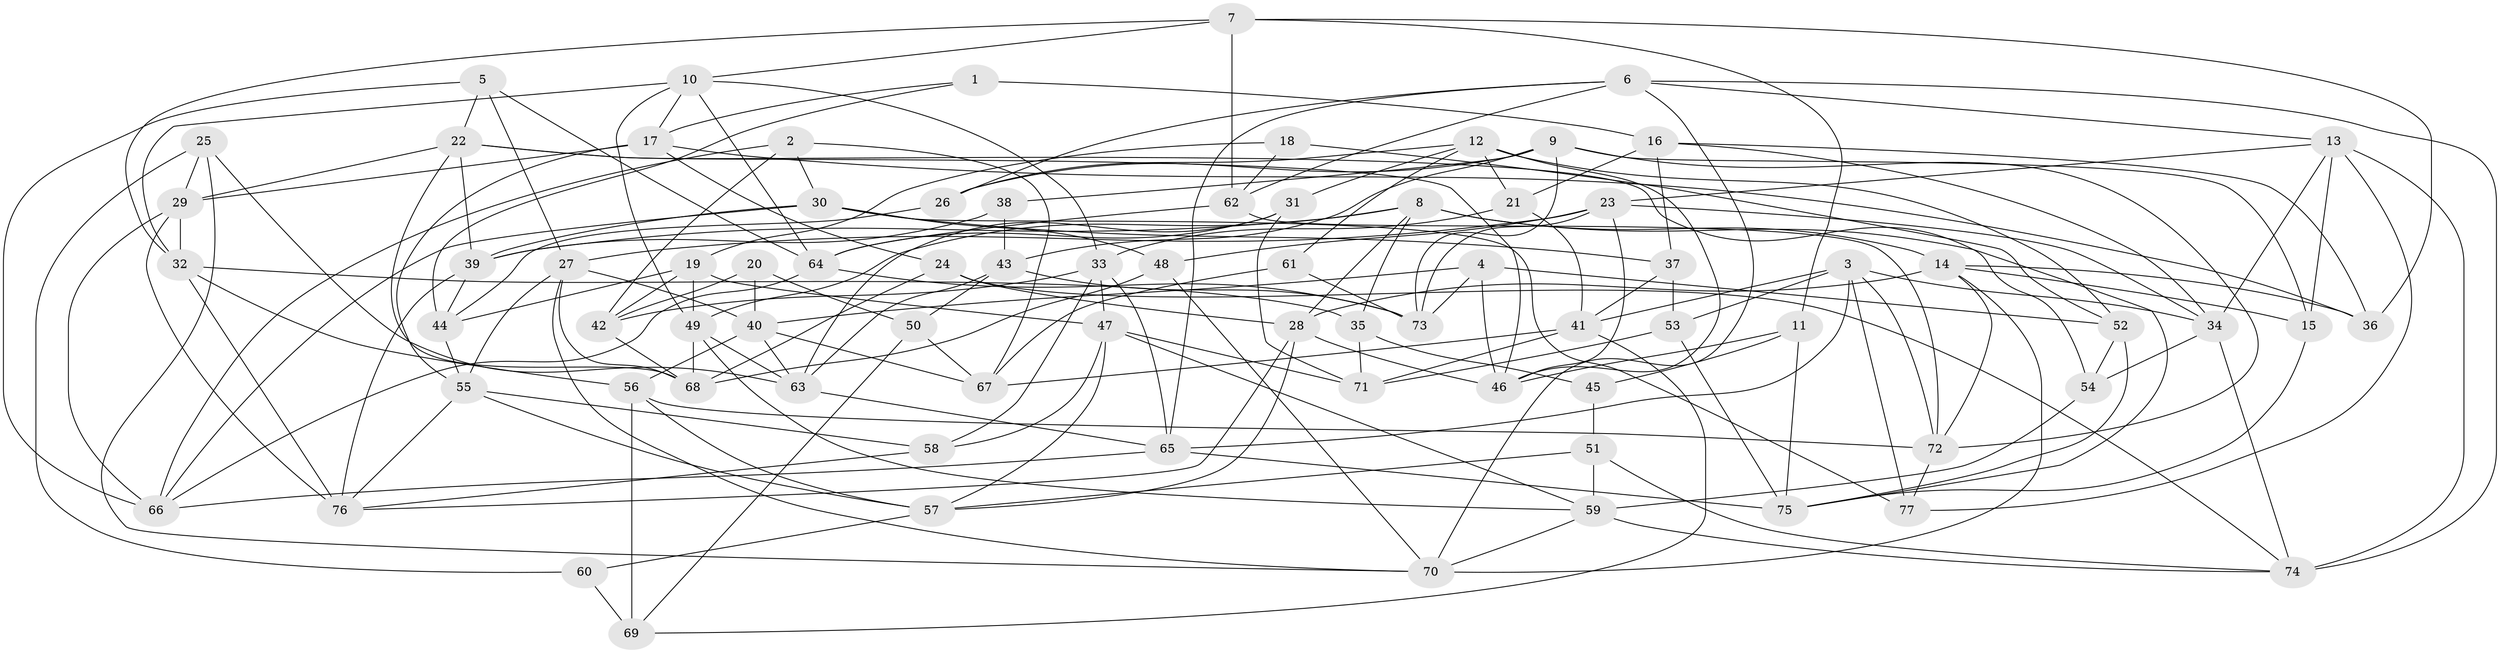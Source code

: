 // original degree distribution, {4: 1.0}
// Generated by graph-tools (version 1.1) at 2025/38/03/04/25 23:38:10]
// undirected, 77 vertices, 194 edges
graph export_dot {
  node [color=gray90,style=filled];
  1;
  2;
  3;
  4;
  5;
  6;
  7;
  8;
  9;
  10;
  11;
  12;
  13;
  14;
  15;
  16;
  17;
  18;
  19;
  20;
  21;
  22;
  23;
  24;
  25;
  26;
  27;
  28;
  29;
  30;
  31;
  32;
  33;
  34;
  35;
  36;
  37;
  38;
  39;
  40;
  41;
  42;
  43;
  44;
  45;
  46;
  47;
  48;
  49;
  50;
  51;
  52;
  53;
  54;
  55;
  56;
  57;
  58;
  59;
  60;
  61;
  62;
  63;
  64;
  65;
  66;
  67;
  68;
  69;
  70;
  71;
  72;
  73;
  74;
  75;
  76;
  77;
  1 -- 16 [weight=2.0];
  1 -- 17 [weight=1.0];
  1 -- 44 [weight=1.0];
  2 -- 30 [weight=1.0];
  2 -- 42 [weight=1.0];
  2 -- 66 [weight=1.0];
  2 -- 67 [weight=1.0];
  3 -- 34 [weight=1.0];
  3 -- 41 [weight=1.0];
  3 -- 53 [weight=1.0];
  3 -- 65 [weight=1.0];
  3 -- 72 [weight=1.0];
  3 -- 77 [weight=1.0];
  4 -- 40 [weight=1.0];
  4 -- 46 [weight=1.0];
  4 -- 52 [weight=1.0];
  4 -- 73 [weight=1.0];
  5 -- 22 [weight=1.0];
  5 -- 27 [weight=1.0];
  5 -- 64 [weight=1.0];
  5 -- 66 [weight=1.0];
  6 -- 13 [weight=1.0];
  6 -- 26 [weight=1.0];
  6 -- 62 [weight=1.0];
  6 -- 65 [weight=1.0];
  6 -- 70 [weight=1.0];
  6 -- 74 [weight=1.0];
  7 -- 10 [weight=1.0];
  7 -- 11 [weight=1.0];
  7 -- 32 [weight=1.0];
  7 -- 36 [weight=1.0];
  7 -- 62 [weight=2.0];
  8 -- 14 [weight=1.0];
  8 -- 28 [weight=1.0];
  8 -- 35 [weight=1.0];
  8 -- 39 [weight=1.0];
  8 -- 49 [weight=1.0];
  8 -- 75 [weight=1.0];
  9 -- 15 [weight=1.0];
  9 -- 26 [weight=1.0];
  9 -- 38 [weight=1.0];
  9 -- 43 [weight=1.0];
  9 -- 72 [weight=1.0];
  9 -- 73 [weight=1.0];
  10 -- 17 [weight=1.0];
  10 -- 32 [weight=1.0];
  10 -- 33 [weight=1.0];
  10 -- 49 [weight=1.0];
  10 -- 64 [weight=1.0];
  11 -- 45 [weight=1.0];
  11 -- 46 [weight=1.0];
  11 -- 75 [weight=1.0];
  12 -- 21 [weight=1.0];
  12 -- 26 [weight=1.0];
  12 -- 31 [weight=1.0];
  12 -- 46 [weight=1.0];
  12 -- 52 [weight=1.0];
  12 -- 61 [weight=1.0];
  13 -- 15 [weight=1.0];
  13 -- 23 [weight=1.0];
  13 -- 34 [weight=1.0];
  13 -- 74 [weight=1.0];
  13 -- 77 [weight=1.0];
  14 -- 15 [weight=1.0];
  14 -- 28 [weight=1.0];
  14 -- 36 [weight=1.0];
  14 -- 70 [weight=1.0];
  14 -- 72 [weight=1.0];
  15 -- 75 [weight=1.0];
  16 -- 21 [weight=1.0];
  16 -- 34 [weight=1.0];
  16 -- 36 [weight=1.0];
  16 -- 37 [weight=1.0];
  17 -- 24 [weight=1.0];
  17 -- 29 [weight=1.0];
  17 -- 36 [weight=1.0];
  17 -- 55 [weight=1.0];
  18 -- 19 [weight=1.0];
  18 -- 52 [weight=2.0];
  18 -- 62 [weight=1.0];
  19 -- 42 [weight=1.0];
  19 -- 44 [weight=2.0];
  19 -- 47 [weight=1.0];
  19 -- 49 [weight=1.0];
  20 -- 40 [weight=1.0];
  20 -- 42 [weight=2.0];
  20 -- 50 [weight=1.0];
  21 -- 33 [weight=1.0];
  21 -- 41 [weight=1.0];
  22 -- 29 [weight=1.0];
  22 -- 39 [weight=1.0];
  22 -- 46 [weight=1.0];
  22 -- 54 [weight=1.0];
  22 -- 68 [weight=1.0];
  23 -- 27 [weight=1.0];
  23 -- 34 [weight=1.0];
  23 -- 46 [weight=1.0];
  23 -- 48 [weight=1.0];
  23 -- 73 [weight=1.0];
  24 -- 28 [weight=1.0];
  24 -- 68 [weight=1.0];
  24 -- 74 [weight=1.0];
  25 -- 29 [weight=1.0];
  25 -- 60 [weight=1.0];
  25 -- 63 [weight=1.0];
  25 -- 70 [weight=1.0];
  26 -- 44 [weight=1.0];
  27 -- 40 [weight=1.0];
  27 -- 55 [weight=1.0];
  27 -- 68 [weight=1.0];
  27 -- 70 [weight=1.0];
  28 -- 46 [weight=1.0];
  28 -- 57 [weight=1.0];
  28 -- 76 [weight=1.0];
  29 -- 32 [weight=1.0];
  29 -- 66 [weight=1.0];
  29 -- 76 [weight=1.0];
  30 -- 37 [weight=1.0];
  30 -- 39 [weight=1.0];
  30 -- 48 [weight=1.0];
  30 -- 66 [weight=1.0];
  30 -- 77 [weight=1.0];
  31 -- 63 [weight=1.0];
  31 -- 64 [weight=1.0];
  31 -- 71 [weight=1.0];
  32 -- 35 [weight=1.0];
  32 -- 56 [weight=1.0];
  32 -- 76 [weight=1.0];
  33 -- 42 [weight=1.0];
  33 -- 47 [weight=1.0];
  33 -- 58 [weight=1.0];
  33 -- 65 [weight=1.0];
  34 -- 54 [weight=1.0];
  34 -- 74 [weight=1.0];
  35 -- 45 [weight=2.0];
  35 -- 71 [weight=2.0];
  37 -- 41 [weight=1.0];
  37 -- 53 [weight=1.0];
  38 -- 39 [weight=1.0];
  38 -- 43 [weight=2.0];
  39 -- 44 [weight=1.0];
  39 -- 76 [weight=1.0];
  40 -- 56 [weight=1.0];
  40 -- 63 [weight=1.0];
  40 -- 67 [weight=1.0];
  41 -- 67 [weight=1.0];
  41 -- 69 [weight=1.0];
  41 -- 71 [weight=1.0];
  42 -- 68 [weight=1.0];
  43 -- 50 [weight=1.0];
  43 -- 63 [weight=1.0];
  43 -- 73 [weight=1.0];
  44 -- 55 [weight=1.0];
  45 -- 51 [weight=1.0];
  47 -- 57 [weight=1.0];
  47 -- 58 [weight=1.0];
  47 -- 59 [weight=1.0];
  47 -- 71 [weight=1.0];
  48 -- 68 [weight=1.0];
  48 -- 70 [weight=1.0];
  49 -- 59 [weight=1.0];
  49 -- 63 [weight=1.0];
  49 -- 68 [weight=1.0];
  50 -- 67 [weight=1.0];
  50 -- 69 [weight=1.0];
  51 -- 57 [weight=1.0];
  51 -- 59 [weight=1.0];
  51 -- 74 [weight=1.0];
  52 -- 54 [weight=1.0];
  52 -- 75 [weight=1.0];
  53 -- 71 [weight=1.0];
  53 -- 75 [weight=1.0];
  54 -- 59 [weight=1.0];
  55 -- 57 [weight=1.0];
  55 -- 58 [weight=1.0];
  55 -- 76 [weight=1.0];
  56 -- 57 [weight=1.0];
  56 -- 69 [weight=2.0];
  56 -- 72 [weight=1.0];
  57 -- 60 [weight=1.0];
  58 -- 76 [weight=1.0];
  59 -- 70 [weight=1.0];
  59 -- 74 [weight=1.0];
  60 -- 69 [weight=2.0];
  61 -- 67 [weight=2.0];
  61 -- 73 [weight=1.0];
  62 -- 64 [weight=1.0];
  62 -- 72 [weight=1.0];
  63 -- 65 [weight=1.0];
  64 -- 66 [weight=1.0];
  64 -- 73 [weight=1.0];
  65 -- 66 [weight=1.0];
  65 -- 75 [weight=1.0];
  72 -- 77 [weight=1.0];
}
